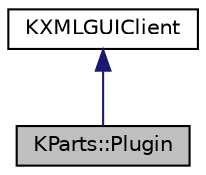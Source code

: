 digraph "KParts::Plugin"
{
  edge [fontname="Helvetica",fontsize="10",labelfontname="Helvetica",labelfontsize="10"];
  node [fontname="Helvetica",fontsize="10",shape=record];
  Node0 [label="KParts::Plugin",height=0.2,width=0.4,color="black", fillcolor="grey75", style="filled", fontcolor="black"];
  Node1 -> Node0 [dir="back",color="midnightblue",fontsize="10",style="solid",fontname="Helvetica"];
  Node1 [label="KXMLGUIClient",height=0.2,width=0.4,color="black", fillcolor="white", style="filled",URL="D:/Users/anthony/Documents/MINGW-KDE-Frameworks/frameworks/kxmlgui-5.26.0/html/KXmlGui.tags$classKXMLGUIClient.html"];
}

